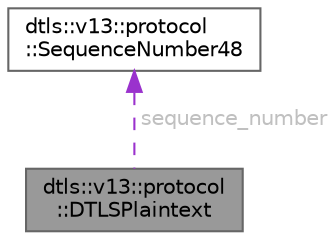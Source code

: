 digraph "dtls::v13::protocol::DTLSPlaintext"
{
 // LATEX_PDF_SIZE
  bgcolor="transparent";
  edge [fontname=Helvetica,fontsize=10,labelfontname=Helvetica,labelfontsize=10];
  node [fontname=Helvetica,fontsize=10,shape=box,height=0.2,width=0.4];
  Node1 [id="Node000001",label="dtls::v13::protocol\l::DTLSPlaintext",height=0.2,width=0.4,color="gray40", fillcolor="grey60", style="filled", fontcolor="black",tooltip="DTLSPlaintext structure as specified in RFC 9147 Section 4.1.1."];
  Node2 -> Node1 [id="edge1_Node000001_Node000002",dir="back",color="darkorchid3",style="dashed",tooltip=" ",label=" sequence_number",fontcolor="grey" ];
  Node2 [id="Node000002",label="dtls::v13::protocol\l::SequenceNumber48",height=0.2,width=0.4,color="gray40", fillcolor="white", style="filled",URL="$structdtls_1_1v13_1_1protocol_1_1SequenceNumber48.html",tooltip="48-bit sequence number type for DTLS v1.3 compliance RFC 9147 Section 4.1.1 and 4...."];
}
